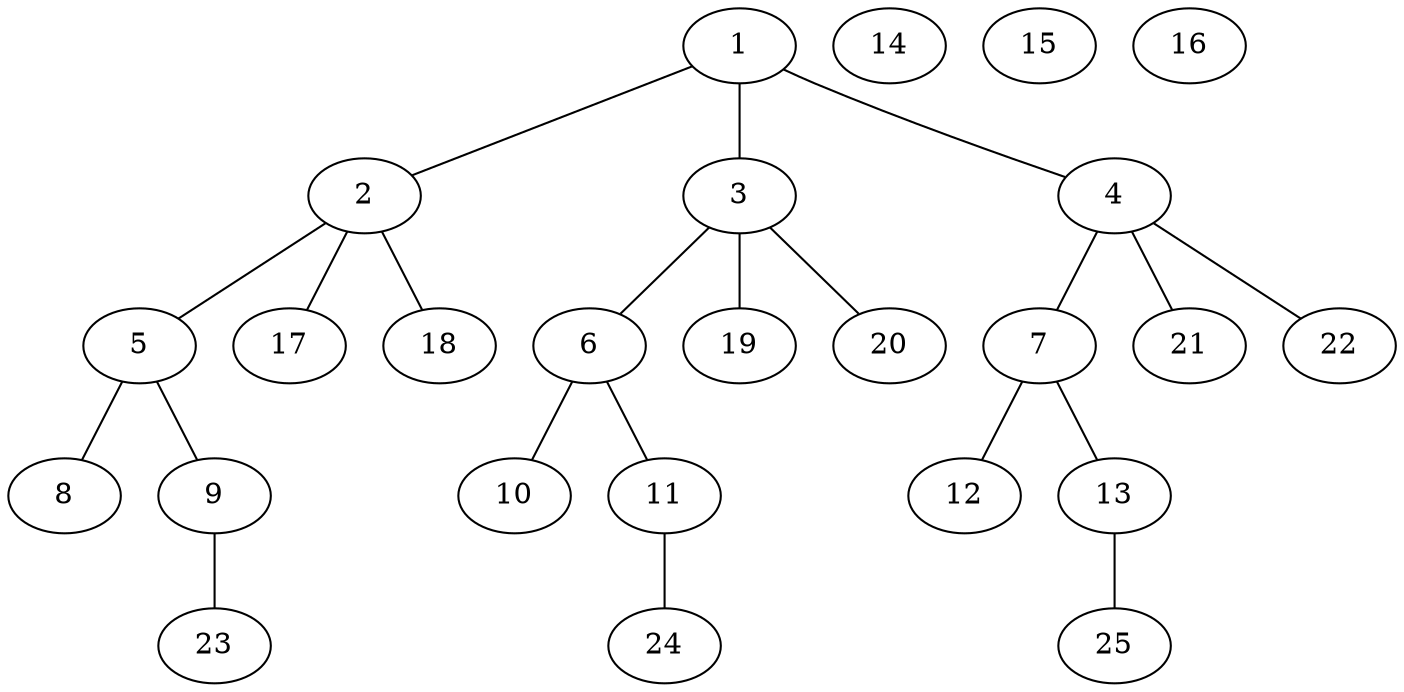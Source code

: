 graph molecule_1507 {
	1	 [chem=N];
	2	 [chem=C];
	1 -- 2	 [valence=1];
	3	 [chem=C];
	1 -- 3	 [valence=1];
	4	 [chem=C];
	1 -- 4	 [valence=1];
	5	 [chem=C];
	2 -- 5	 [valence=1];
	17	 [chem=H];
	2 -- 17	 [valence=1];
	18	 [chem=H];
	2 -- 18	 [valence=1];
	6	 [chem=C];
	3 -- 6	 [valence=1];
	19	 [chem=H];
	3 -- 19	 [valence=1];
	20	 [chem=H];
	3 -- 20	 [valence=1];
	7	 [chem=C];
	4 -- 7	 [valence=1];
	21	 [chem=H];
	4 -- 21	 [valence=1];
	22	 [chem=H];
	4 -- 22	 [valence=1];
	8	 [chem=O];
	5 -- 8	 [valence=2];
	9	 [chem=O];
	5 -- 9	 [valence=1];
	10	 [chem=O];
	6 -- 10	 [valence=2];
	11	 [chem=O];
	6 -- 11	 [valence=1];
	12	 [chem=O];
	7 -- 12	 [valence=2];
	13	 [chem=O];
	7 -- 13	 [valence=1];
	23	 [chem=H];
	9 -- 23	 [valence=1];
	24	 [chem=H];
	11 -- 24	 [valence=1];
	25	 [chem=H];
	13 -- 25	 [valence=1];
	14	 [chem=Na];
	15	 [chem=Na];
	16	 [chem=Na];
}
